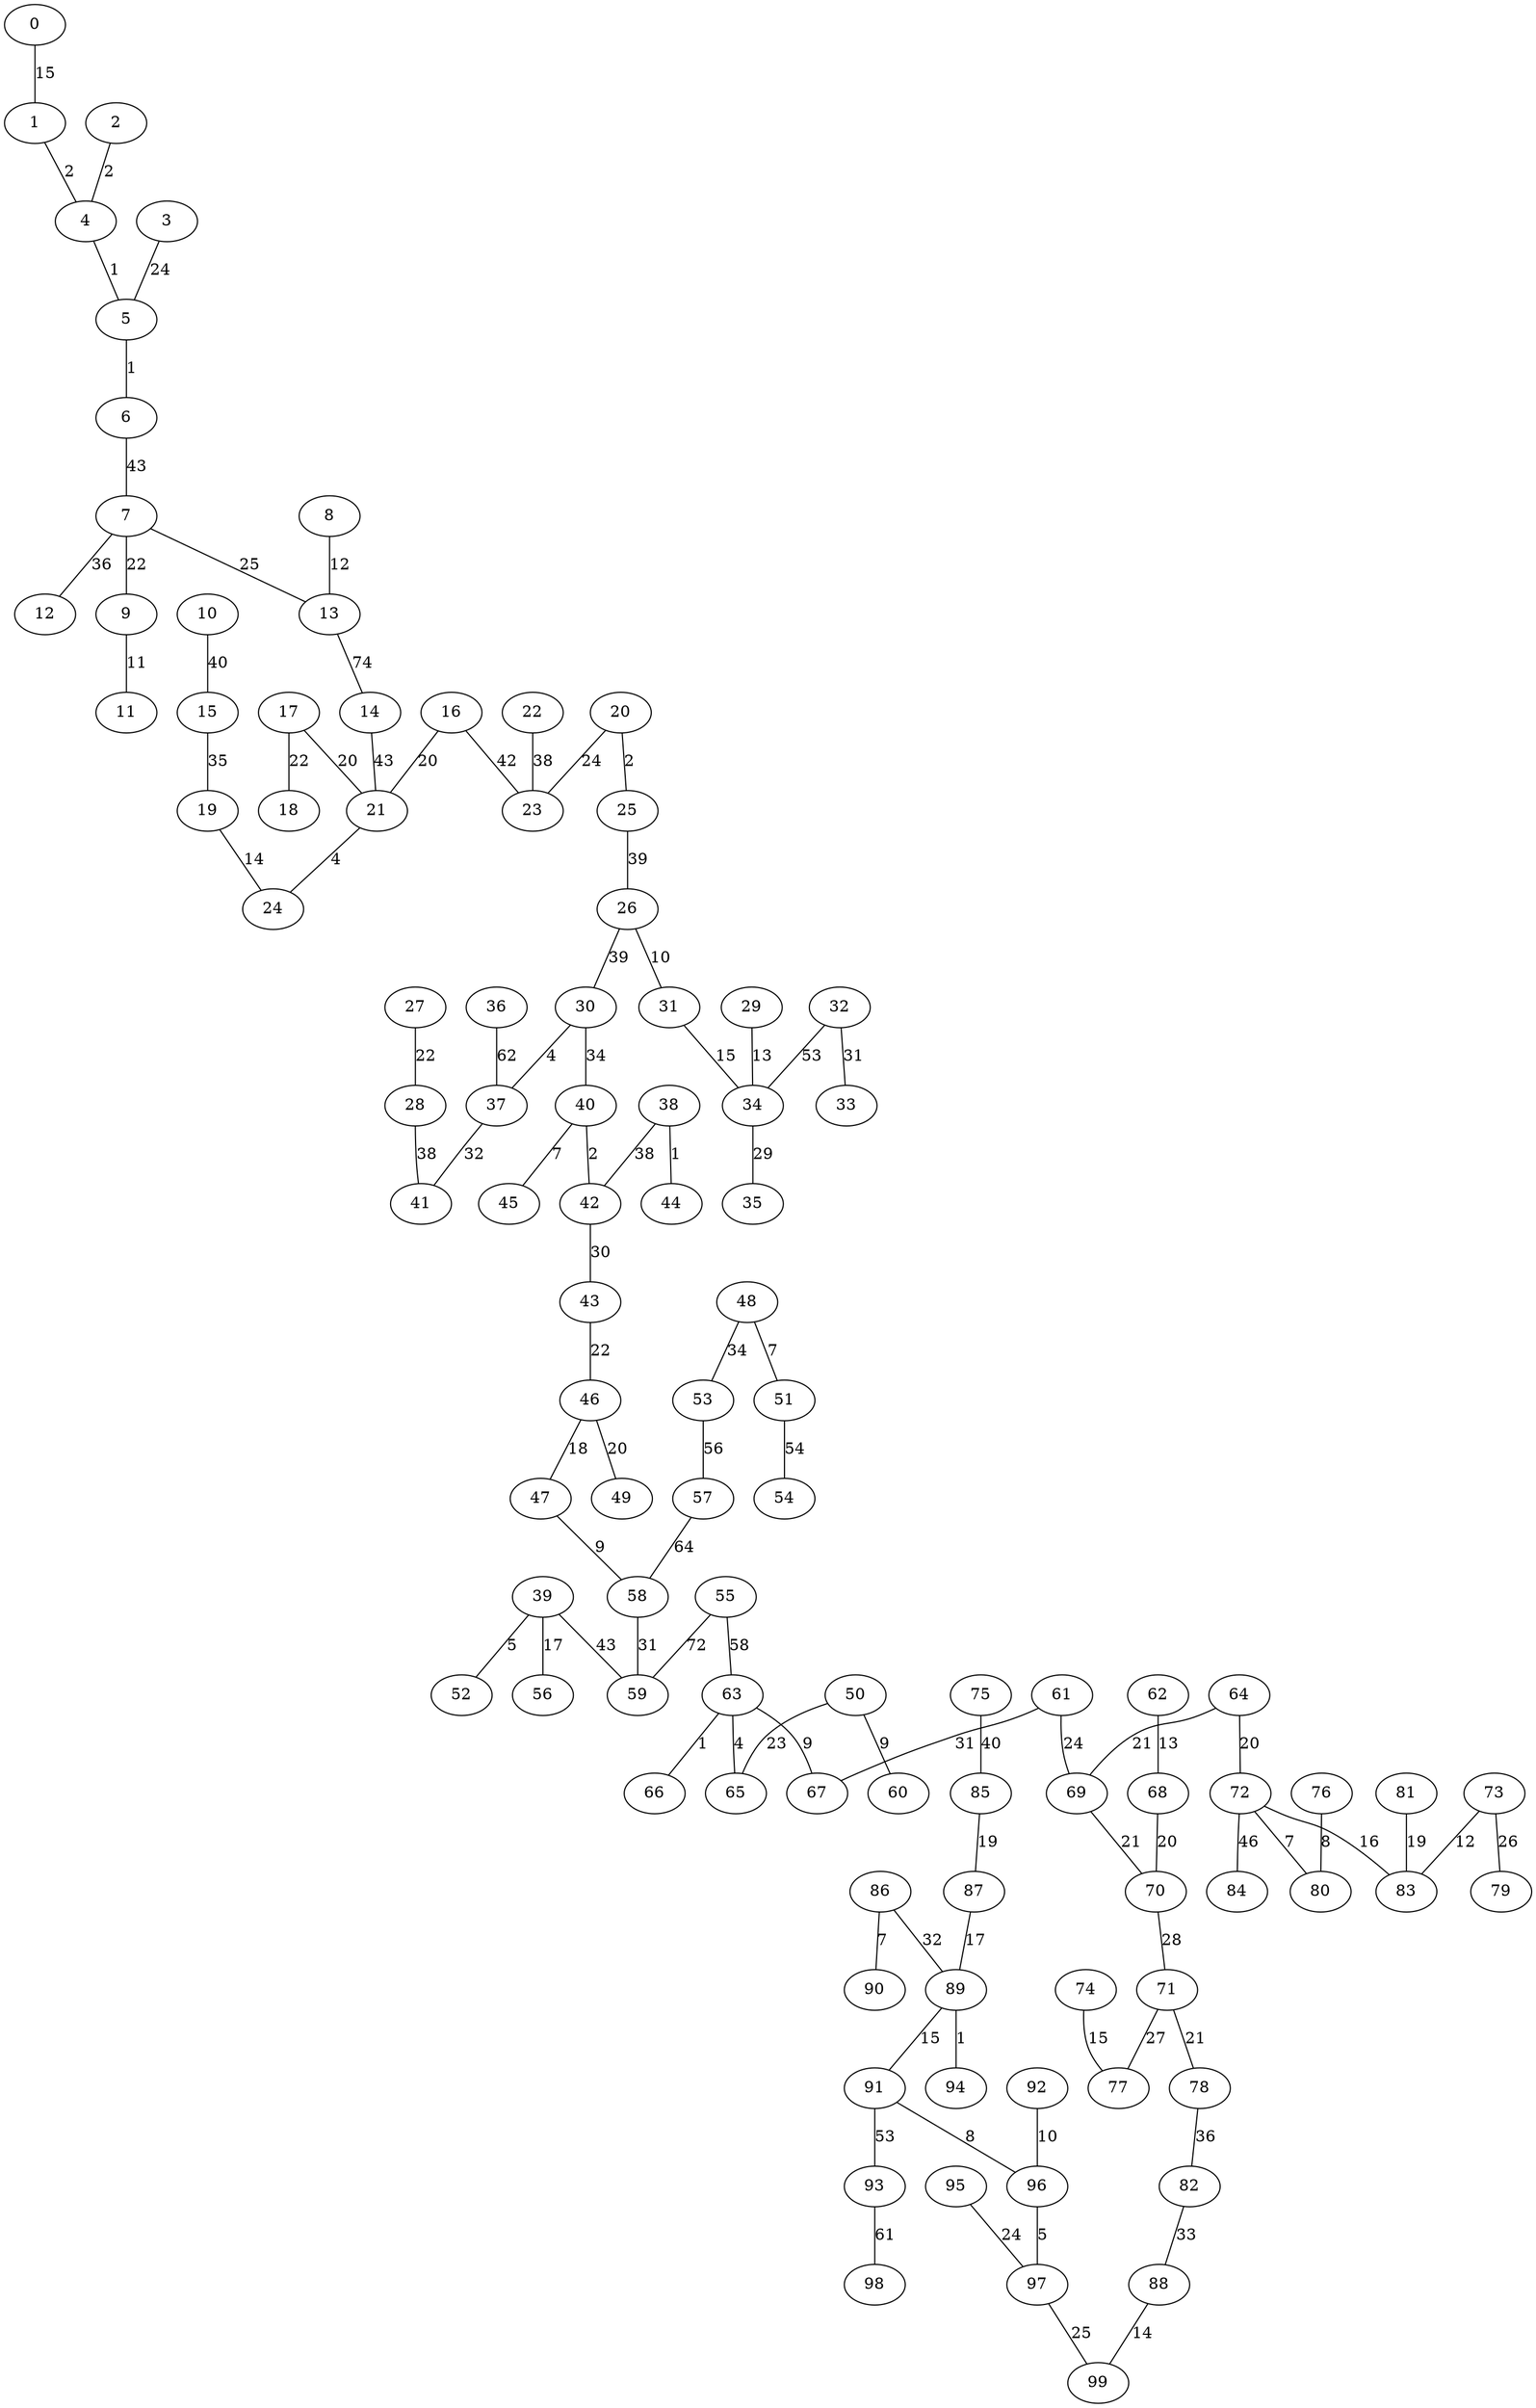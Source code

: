 graph {
  0 [label="0"];
  1 [label="1"];
  2 [label="2"];
  3 [label="3"];
  4 [label="4"];
  5 [label="5"];
  6 [label="6"];
  7 [label="7"];
  8 [label="8"];
  9 [label="9"];
  10 [label="10"];
  11 [label="11"];
  12 [label="12"];
  13 [label="13"];
  14 [label="14"];
  15 [label="15"];
  16 [label="16"];
  17 [label="17"];
  18 [label="18"];
  19 [label="19"];
  20 [label="20"];
  21 [label="21"];
  22 [label="22"];
  23 [label="23"];
  24 [label="24"];
  25 [label="25"];
  26 [label="26"];
  27 [label="27"];
  28 [label="28"];
  29 [label="29"];
  30 [label="30"];
  31 [label="31"];
  32 [label="32"];
  33 [label="33"];
  34 [label="34"];
  35 [label="35"];
  36 [label="36"];
  37 [label="37"];
  38 [label="38"];
  39 [label="39"];
  40 [label="40"];
  41 [label="41"];
  42 [label="42"];
  43 [label="43"];
  44 [label="44"];
  45 [label="45"];
  46 [label="46"];
  47 [label="47"];
  48 [label="48"];
  49 [label="49"];
  50 [label="50"];
  51 [label="51"];
  52 [label="52"];
  53 [label="53"];
  54 [label="54"];
  55 [label="55"];
  56 [label="56"];
  57 [label="57"];
  58 [label="58"];
  59 [label="59"];
  60 [label="60"];
  61 [label="61"];
  62 [label="62"];
  63 [label="63"];
  64 [label="64"];
  65 [label="65"];
  66 [label="66"];
  67 [label="67"];
  68 [label="68"];
  69 [label="69"];
  70 [label="70"];
  71 [label="71"];
  72 [label="72"];
  73 [label="73"];
  74 [label="74"];
  75 [label="75"];
  76 [label="76"];
  77 [label="77"];
  78 [label="78"];
  79 [label="79"];
  80 [label="80"];
  81 [label="81"];
  82 [label="82"];
  83 [label="83"];
  84 [label="84"];
  85 [label="85"];
  86 [label="86"];
  87 [label="87"];
  88 [label="88"];
  89 [label="89"];
  90 [label="90"];
  91 [label="91"];
  92 [label="92"];
  93 [label="93"];
  94 [label="94"];
  95 [label="95"];
  96 [label="96"];
  97 [label="97"];
  98 [label="98"];
  99 [label="99"];
  0 -- 1 [label="15"];
  1 -- 4 [label="2"];
  2 -- 4 [label="2"];
  3 -- 5 [label="24"];
  4 -- 5 [label="1"];
  5 -- 6 [label="1"];
  6 -- 7 [label="43"];
  7 -- 13 [label="25"];
  7 -- 9 [label="22"];
  7 -- 12 [label="36"];
  8 -- 13 [label="12"];
  9 -- 11 [label="11"];
  10 -- 15 [label="40"];
  13 -- 14 [label="74"];
  14 -- 21 [label="43"];
  15 -- 19 [label="35"];
  16 -- 23 [label="42"];
  16 -- 21 [label="20"];
  17 -- 18 [label="22"];
  17 -- 21 [label="20"];
  19 -- 24 [label="14"];
  20 -- 25 [label="2"];
  20 -- 23 [label="24"];
  21 -- 24 [label="4"];
  22 -- 23 [label="38"];
  25 -- 26 [label="39"];
  26 -- 30 [label="39"];
  26 -- 31 [label="10"];
  27 -- 28 [label="22"];
  28 -- 41 [label="38"];
  29 -- 34 [label="13"];
  30 -- 40 [label="34"];
  30 -- 37 [label="4"];
  31 -- 34 [label="15"];
  32 -- 33 [label="31"];
  32 -- 34 [label="53"];
  34 -- 35 [label="29"];
  36 -- 37 [label="62"];
  37 -- 41 [label="32"];
  38 -- 42 [label="38"];
  38 -- 44 [label="1"];
  39 -- 59 [label="43"];
  39 -- 56 [label="17"];
  39 -- 52 [label="5"];
  40 -- 45 [label="7"];
  40 -- 42 [label="2"];
  42 -- 43 [label="30"];
  43 -- 46 [label="22"];
  46 -- 47 [label="18"];
  46 -- 49 [label="20"];
  47 -- 58 [label="9"];
  48 -- 53 [label="34"];
  48 -- 51 [label="7"];
  50 -- 60 [label="9"];
  50 -- 65 [label="23"];
  51 -- 54 [label="54"];
  53 -- 57 [label="56"];
  55 -- 63 [label="58"];
  55 -- 59 [label="72"];
  57 -- 58 [label="64"];
  58 -- 59 [label="31"];
  61 -- 67 [label="31"];
  61 -- 69 [label="24"];
  62 -- 68 [label="13"];
  63 -- 66 [label="1"];
  63 -- 65 [label="4"];
  63 -- 67 [label="9"];
  64 -- 69 [label="21"];
  64 -- 72 [label="20"];
  68 -- 70 [label="20"];
  69 -- 70 [label="21"];
  70 -- 71 [label="28"];
  71 -- 77 [label="27"];
  71 -- 78 [label="21"];
  72 -- 84 [label="46"];
  72 -- 83 [label="16"];
  72 -- 80 [label="7"];
  73 -- 83 [label="12"];
  73 -- 79 [label="26"];
  74 -- 77 [label="15"];
  75 -- 85 [label="40"];
  76 -- 80 [label="8"];
  78 -- 82 [label="36"];
  81 -- 83 [label="19"];
  82 -- 88 [label="33"];
  85 -- 87 [label="19"];
  86 -- 90 [label="7"];
  86 -- 89 [label="32"];
  87 -- 89 [label="17"];
  88 -- 99 [label="14"];
  89 -- 94 [label="1"];
  89 -- 91 [label="15"];
  91 -- 93 [label="53"];
  91 -- 96 [label="8"];
  92 -- 96 [label="10"];
  93 -- 98 [label="61"];
  95 -- 97 [label="24"];
  96 -- 97 [label="5"];
  97 -- 99 [label="25"];
}